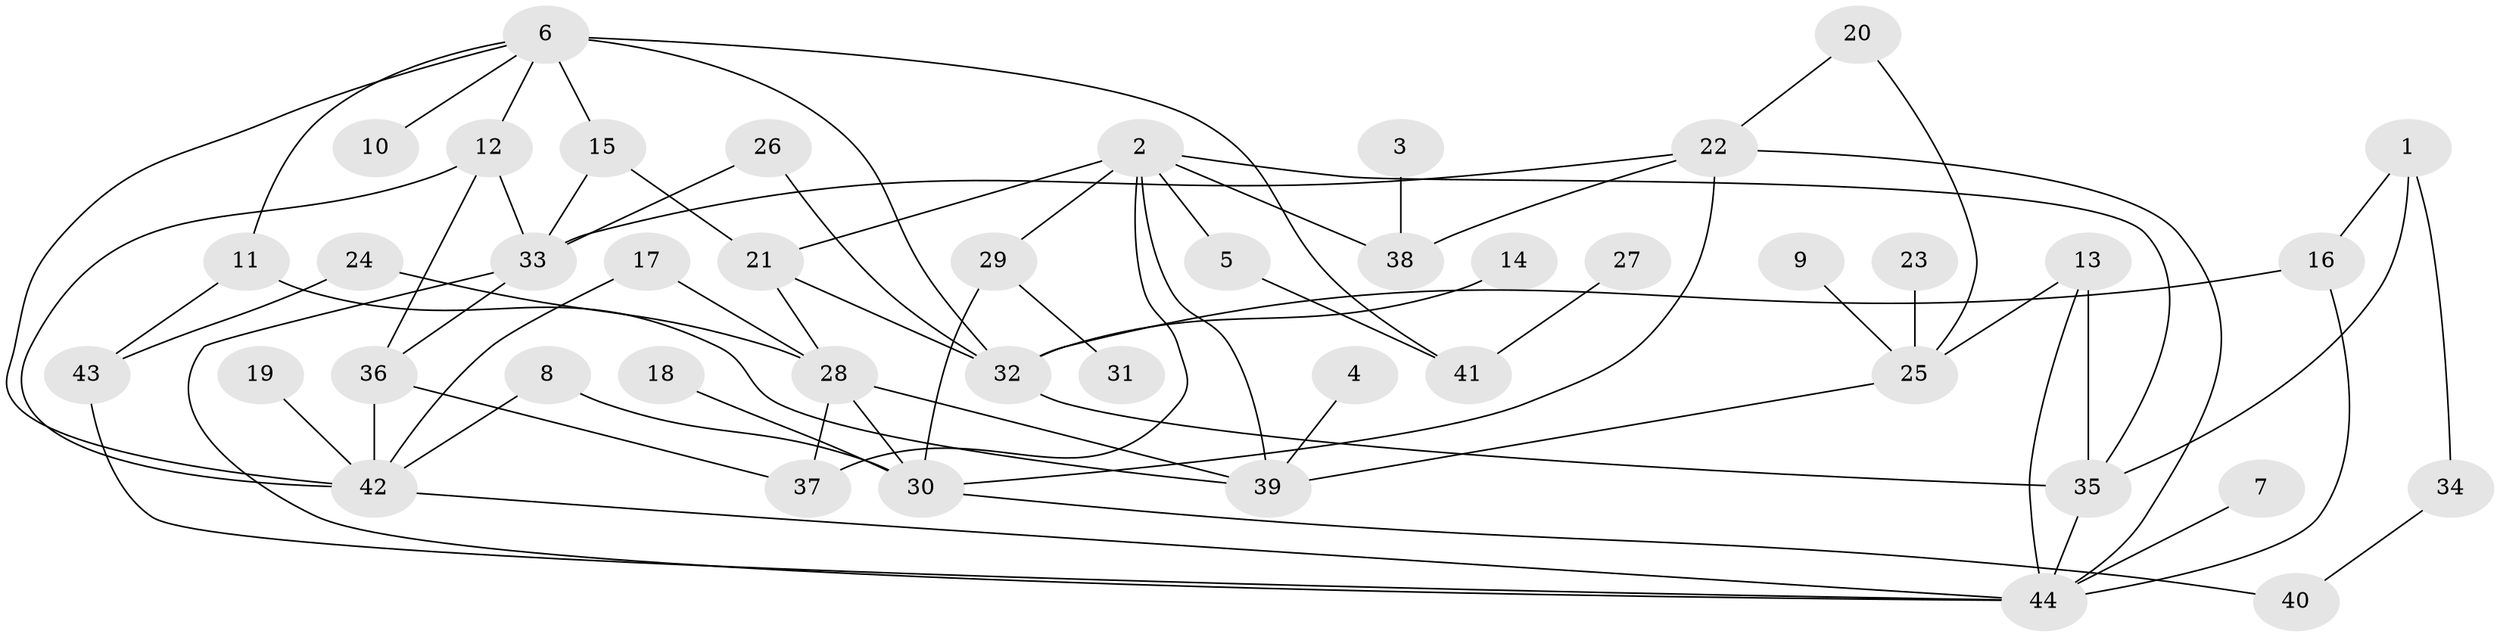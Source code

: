 // original degree distribution, {4: 0.10344827586206896, 3: 0.19540229885057472, 5: 0.06896551724137931, 6: 0.06896551724137931, 2: 0.25287356321839083, 1: 0.2988505747126437, 7: 0.011494252873563218}
// Generated by graph-tools (version 1.1) at 2025/49/03/09/25 03:49:22]
// undirected, 44 vertices, 71 edges
graph export_dot {
graph [start="1"]
  node [color=gray90,style=filled];
  1;
  2;
  3;
  4;
  5;
  6;
  7;
  8;
  9;
  10;
  11;
  12;
  13;
  14;
  15;
  16;
  17;
  18;
  19;
  20;
  21;
  22;
  23;
  24;
  25;
  26;
  27;
  28;
  29;
  30;
  31;
  32;
  33;
  34;
  35;
  36;
  37;
  38;
  39;
  40;
  41;
  42;
  43;
  44;
  1 -- 16 [weight=1.0];
  1 -- 34 [weight=1.0];
  1 -- 35 [weight=1.0];
  2 -- 5 [weight=1.0];
  2 -- 21 [weight=1.0];
  2 -- 29 [weight=1.0];
  2 -- 35 [weight=1.0];
  2 -- 37 [weight=1.0];
  2 -- 38 [weight=1.0];
  2 -- 39 [weight=1.0];
  3 -- 38 [weight=1.0];
  4 -- 39 [weight=1.0];
  5 -- 41 [weight=1.0];
  6 -- 10 [weight=1.0];
  6 -- 11 [weight=1.0];
  6 -- 12 [weight=1.0];
  6 -- 15 [weight=1.0];
  6 -- 32 [weight=2.0];
  6 -- 41 [weight=1.0];
  6 -- 42 [weight=1.0];
  7 -- 44 [weight=1.0];
  8 -- 30 [weight=1.0];
  8 -- 42 [weight=1.0];
  9 -- 25 [weight=1.0];
  11 -- 39 [weight=1.0];
  11 -- 43 [weight=1.0];
  12 -- 33 [weight=1.0];
  12 -- 36 [weight=1.0];
  12 -- 42 [weight=1.0];
  13 -- 25 [weight=1.0];
  13 -- 35 [weight=1.0];
  13 -- 44 [weight=1.0];
  14 -- 32 [weight=1.0];
  15 -- 21 [weight=1.0];
  15 -- 33 [weight=1.0];
  16 -- 32 [weight=1.0];
  16 -- 44 [weight=1.0];
  17 -- 28 [weight=1.0];
  17 -- 42 [weight=1.0];
  18 -- 30 [weight=1.0];
  19 -- 42 [weight=1.0];
  20 -- 22 [weight=1.0];
  20 -- 25 [weight=1.0];
  21 -- 28 [weight=1.0];
  21 -- 32 [weight=1.0];
  22 -- 30 [weight=1.0];
  22 -- 33 [weight=1.0];
  22 -- 38 [weight=1.0];
  22 -- 44 [weight=1.0];
  23 -- 25 [weight=1.0];
  24 -- 28 [weight=1.0];
  24 -- 43 [weight=1.0];
  25 -- 39 [weight=1.0];
  26 -- 32 [weight=1.0];
  26 -- 33 [weight=1.0];
  27 -- 41 [weight=1.0];
  28 -- 30 [weight=1.0];
  28 -- 37 [weight=1.0];
  28 -- 39 [weight=1.0];
  29 -- 30 [weight=1.0];
  29 -- 31 [weight=1.0];
  30 -- 40 [weight=1.0];
  32 -- 35 [weight=1.0];
  33 -- 36 [weight=1.0];
  33 -- 44 [weight=1.0];
  34 -- 40 [weight=1.0];
  35 -- 44 [weight=1.0];
  36 -- 37 [weight=1.0];
  36 -- 42 [weight=1.0];
  42 -- 44 [weight=1.0];
  43 -- 44 [weight=1.0];
}
